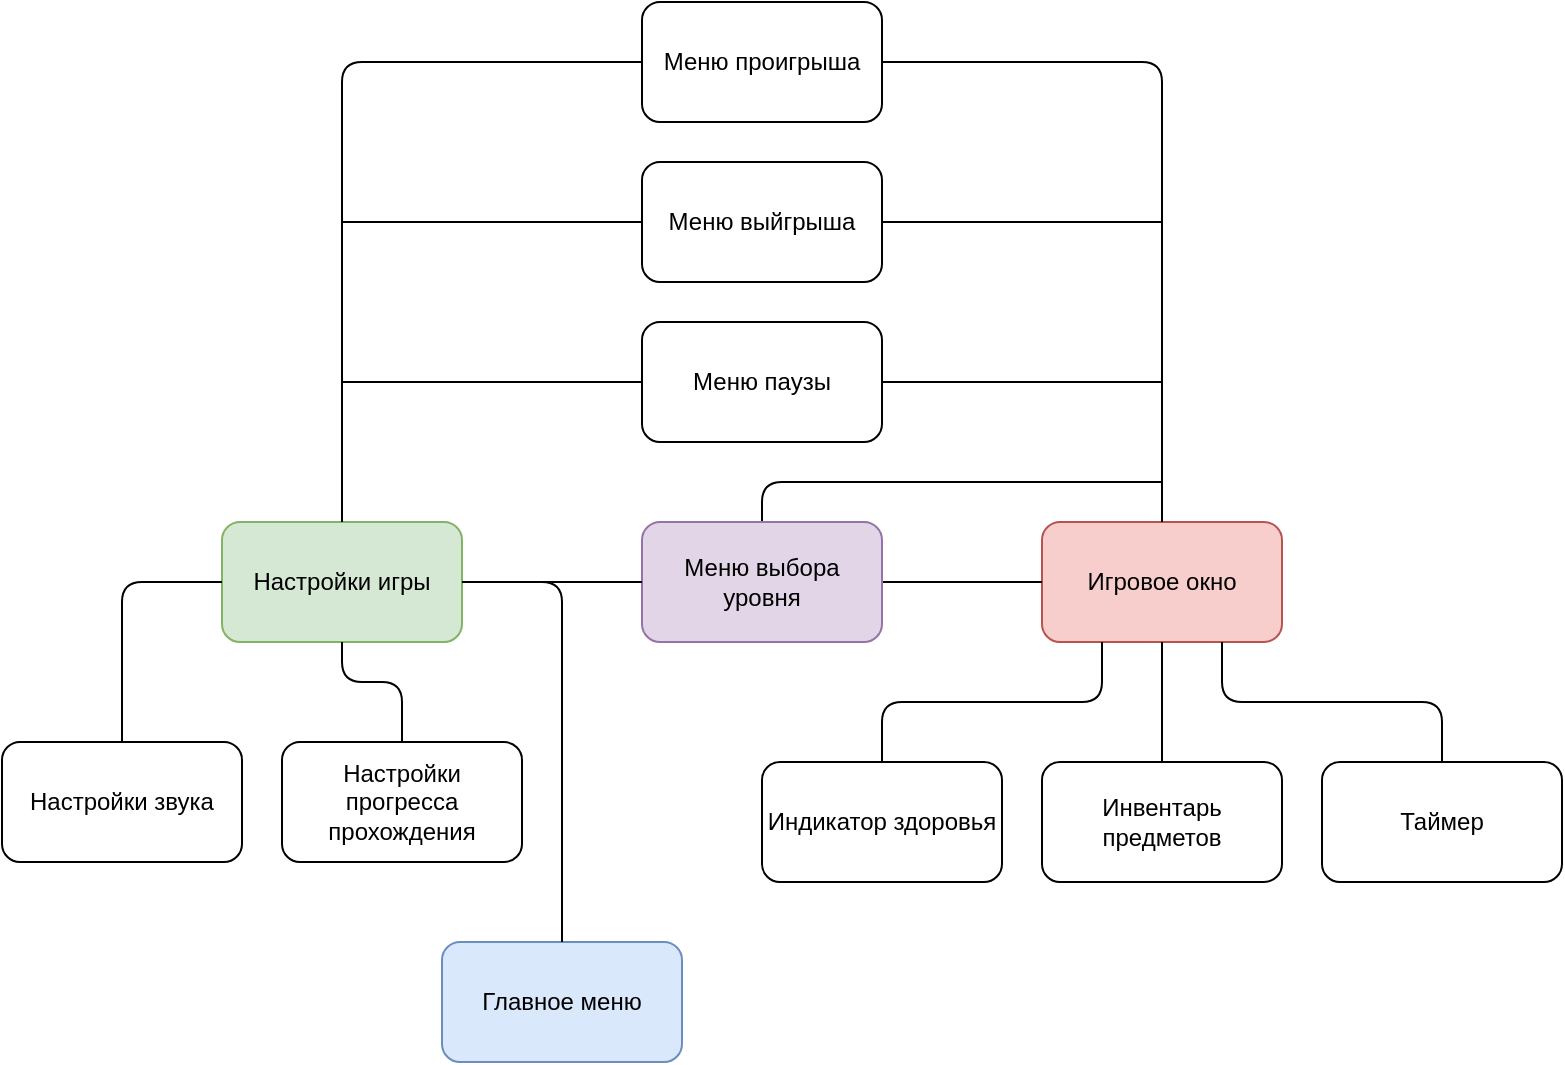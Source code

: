 <mxfile version="14.1.8" type="device"><diagram id="YN_FO_paPraZh5fb19QZ" name="Page-1"><mxGraphModel dx="1221" dy="1814" grid="1" gridSize="10" guides="1" tooltips="1" connect="1" arrows="1" fold="1" page="1" pageScale="1" pageWidth="827" pageHeight="1169" math="0" shadow="0"><root><mxCell id="0"/><mxCell id="1" parent="0"/><mxCell id="djod7fLWxG3sT3TmUs4B-1" value="Главное меню" style="rounded=1;whiteSpace=wrap;html=1;fillColor=#dae8fc;strokeColor=#6c8ebf;" parent="1" vertex="1"><mxGeometry x="230" y="330" width="120" height="60" as="geometry"/></mxCell><mxCell id="djod7fLWxG3sT3TmUs4B-6" value="Настройки игры" style="rounded=1;whiteSpace=wrap;html=1;fillColor=#d5e8d4;strokeColor=#82b366;" parent="1" vertex="1"><mxGeometry x="120" y="120" width="120" height="60" as="geometry"/></mxCell><mxCell id="djod7fLWxG3sT3TmUs4B-8" value="Настройки звука" style="rounded=1;whiteSpace=wrap;html=1;" parent="1" vertex="1"><mxGeometry x="10" y="230" width="120" height="60" as="geometry"/></mxCell><mxCell id="djod7fLWxG3sT3TmUs4B-10" value="Настройки прогресса прохождения" style="rounded=1;whiteSpace=wrap;html=1;" parent="1" vertex="1"><mxGeometry x="150" y="230" width="120" height="60" as="geometry"/></mxCell><mxCell id="djod7fLWxG3sT3TmUs4B-13" value="Игровое окно" style="rounded=1;whiteSpace=wrap;html=1;fillColor=#f8cecc;strokeColor=#b85450;" parent="1" vertex="1"><mxGeometry x="530" y="120" width="120" height="60" as="geometry"/></mxCell><mxCell id="djod7fLWxG3sT3TmUs4B-14" value="" style="endArrow=none;html=1;entryX=0;entryY=0.5;entryDx=0;entryDy=0;exitX=1;exitY=0.5;exitDx=0;exitDy=0;" parent="1" source="92Jkix36v7Pr_4HAH6rO-1" target="djod7fLWxG3sT3TmUs4B-13" edge="1"><mxGeometry width="50" height="50" relative="1" as="geometry"><mxPoint x="470" y="150" as="sourcePoint"/><mxPoint x="510" y="140" as="targetPoint"/></mxGeometry></mxCell><mxCell id="djod7fLWxG3sT3TmUs4B-15" value="Индикатор здоровья" style="rounded=1;whiteSpace=wrap;html=1;" parent="1" vertex="1"><mxGeometry x="390" y="240" width="120" height="60" as="geometry"/></mxCell><mxCell id="djod7fLWxG3sT3TmUs4B-17" value="Инвентарь предметов" style="rounded=1;whiteSpace=wrap;html=1;" parent="1" vertex="1"><mxGeometry x="530" y="240" width="120" height="60" as="geometry"/></mxCell><mxCell id="djod7fLWxG3sT3TmUs4B-19" value="Таймер" style="rounded=1;whiteSpace=wrap;html=1;" parent="1" vertex="1"><mxGeometry x="670" y="240" width="120" height="60" as="geometry"/></mxCell><mxCell id="djod7fLWxG3sT3TmUs4B-20" value="" style="endArrow=none;html=1;exitX=0.5;exitY=0;exitDx=0;exitDy=0;entryX=0.25;entryY=1;entryDx=0;entryDy=0;" parent="1" source="djod7fLWxG3sT3TmUs4B-15" target="djod7fLWxG3sT3TmUs4B-13" edge="1"><mxGeometry width="50" height="50" relative="1" as="geometry"><mxPoint x="480" y="240" as="sourcePoint"/><mxPoint x="530" y="190" as="targetPoint"/><Array as="points"><mxPoint x="450" y="210"/><mxPoint x="560" y="210"/></Array></mxGeometry></mxCell><mxCell id="djod7fLWxG3sT3TmUs4B-21" value="" style="endArrow=none;html=1;entryX=0.5;entryY=1;entryDx=0;entryDy=0;exitX=0.5;exitY=0;exitDx=0;exitDy=0;" parent="1" source="djod7fLWxG3sT3TmUs4B-17" target="djod7fLWxG3sT3TmUs4B-13" edge="1"><mxGeometry width="50" height="50" relative="1" as="geometry"><mxPoint x="530" y="390" as="sourcePoint"/><mxPoint x="580" y="340" as="targetPoint"/></mxGeometry></mxCell><mxCell id="djod7fLWxG3sT3TmUs4B-22" value="" style="endArrow=none;html=1;entryX=0.75;entryY=1;entryDx=0;entryDy=0;exitX=0.5;exitY=0;exitDx=0;exitDy=0;" parent="1" source="djod7fLWxG3sT3TmUs4B-19" target="djod7fLWxG3sT3TmUs4B-13" edge="1"><mxGeometry width="50" height="50" relative="1" as="geometry"><mxPoint x="640" y="390" as="sourcePoint"/><mxPoint x="690" y="340" as="targetPoint"/><Array as="points"><mxPoint x="730" y="210"/><mxPoint x="620" y="210"/></Array></mxGeometry></mxCell><mxCell id="djod7fLWxG3sT3TmUs4B-26" value="Меню паузы" style="rounded=1;whiteSpace=wrap;html=1;" parent="1" vertex="1"><mxGeometry x="330" y="20" width="120" height="60" as="geometry"/></mxCell><mxCell id="djod7fLWxG3sT3TmUs4B-27" value="Меню выйгрыша" style="rounded=1;whiteSpace=wrap;html=1;" parent="1" vertex="1"><mxGeometry x="330" y="-60" width="120" height="60" as="geometry"/></mxCell><mxCell id="djod7fLWxG3sT3TmUs4B-28" value="Меню проигрыша" style="rounded=1;whiteSpace=wrap;html=1;" parent="1" vertex="1"><mxGeometry x="330" y="-140" width="120" height="60" as="geometry"/></mxCell><mxCell id="djod7fLWxG3sT3TmUs4B-29" value="" style="endArrow=none;html=1;exitX=0.5;exitY=0;exitDx=0;exitDy=0;entryX=0;entryY=0.5;entryDx=0;entryDy=0;" parent="1" source="djod7fLWxG3sT3TmUs4B-6" target="djod7fLWxG3sT3TmUs4B-28" edge="1"><mxGeometry width="50" height="50" relative="1" as="geometry"><mxPoint x="210" y="70" as="sourcePoint"/><mxPoint x="260" y="20" as="targetPoint"/><Array as="points"><mxPoint x="180" y="-110"/></Array></mxGeometry></mxCell><mxCell id="djod7fLWxG3sT3TmUs4B-31" value="" style="endArrow=none;html=1;entryX=0;entryY=0.5;entryDx=0;entryDy=0;" parent="1" target="djod7fLWxG3sT3TmUs4B-27" edge="1"><mxGeometry width="50" height="50" relative="1" as="geometry"><mxPoint x="180" y="-30" as="sourcePoint"/><mxPoint x="290" y="-70" as="targetPoint"/></mxGeometry></mxCell><mxCell id="djod7fLWxG3sT3TmUs4B-32" value="" style="endArrow=none;html=1;entryX=0;entryY=0.5;entryDx=0;entryDy=0;" parent="1" target="djod7fLWxG3sT3TmUs4B-26" edge="1"><mxGeometry width="50" height="50" relative="1" as="geometry"><mxPoint x="180" y="50" as="sourcePoint"/><mxPoint x="270" y="20" as="targetPoint"/></mxGeometry></mxCell><mxCell id="djod7fLWxG3sT3TmUs4B-33" value="" style="endArrow=none;html=1;entryX=1;entryY=0.5;entryDx=0;entryDy=0;exitX=0.5;exitY=0;exitDx=0;exitDy=0;" parent="1" source="djod7fLWxG3sT3TmUs4B-13" target="djod7fLWxG3sT3TmUs4B-28" edge="1"><mxGeometry width="50" height="50" relative="1" as="geometry"><mxPoint x="500" y="20" as="sourcePoint"/><mxPoint x="550" y="-30" as="targetPoint"/><Array as="points"><mxPoint x="590" y="-110"/></Array></mxGeometry></mxCell><mxCell id="djod7fLWxG3sT3TmUs4B-34" value="" style="endArrow=none;html=1;exitX=1;exitY=0.5;exitDx=0;exitDy=0;" parent="1" source="djod7fLWxG3sT3TmUs4B-27" edge="1"><mxGeometry width="50" height="50" relative="1" as="geometry"><mxPoint x="500" y="-20" as="sourcePoint"/><mxPoint x="590" y="-30" as="targetPoint"/></mxGeometry></mxCell><mxCell id="djod7fLWxG3sT3TmUs4B-35" value="" style="endArrow=none;html=1;exitX=1;exitY=0.5;exitDx=0;exitDy=0;" parent="1" source="djod7fLWxG3sT3TmUs4B-26" edge="1"><mxGeometry width="50" height="50" relative="1" as="geometry"><mxPoint x="490" y="60" as="sourcePoint"/><mxPoint x="590" y="50" as="targetPoint"/></mxGeometry></mxCell><mxCell id="djod7fLWxG3sT3TmUs4B-36" value="" style="endArrow=none;html=1;exitX=0.5;exitY=0;exitDx=0;exitDy=0;" parent="1" source="92Jkix36v7Pr_4HAH6rO-1" edge="1"><mxGeometry width="50" height="50" relative="1" as="geometry"><mxPoint x="370" y="110" as="sourcePoint"/><mxPoint x="590" y="100" as="targetPoint"/><Array as="points"><mxPoint x="390" y="100"/></Array></mxGeometry></mxCell><mxCell id="92Jkix36v7Pr_4HAH6rO-1" value="Меню выбора уровня" style="rounded=1;whiteSpace=wrap;html=1;fillColor=#e1d5e7;strokeColor=#9673a6;" vertex="1" parent="1"><mxGeometry x="330" y="120" width="120" height="60" as="geometry"/></mxCell><mxCell id="92Jkix36v7Pr_4HAH6rO-4" value="" style="endArrow=none;html=1;entryX=1;entryY=0.5;entryDx=0;entryDy=0;exitX=0.5;exitY=0;exitDx=0;exitDy=0;" edge="1" parent="1" source="djod7fLWxG3sT3TmUs4B-1" target="djod7fLWxG3sT3TmUs4B-6"><mxGeometry width="50" height="50" relative="1" as="geometry"><mxPoint x="380" y="250" as="sourcePoint"/><mxPoint x="430" y="200" as="targetPoint"/><Array as="points"><mxPoint x="290" y="150"/></Array></mxGeometry></mxCell><mxCell id="92Jkix36v7Pr_4HAH6rO-5" value="" style="endArrow=none;html=1;entryX=0;entryY=0.5;entryDx=0;entryDy=0;exitX=1;exitY=0.5;exitDx=0;exitDy=0;" edge="1" parent="1" source="djod7fLWxG3sT3TmUs4B-6" target="92Jkix36v7Pr_4HAH6rO-1"><mxGeometry width="50" height="50" relative="1" as="geometry"><mxPoint x="370" y="150" as="sourcePoint"/><mxPoint x="460" y="180" as="targetPoint"/></mxGeometry></mxCell><mxCell id="92Jkix36v7Pr_4HAH6rO-6" value="" style="endArrow=none;html=1;entryX=0;entryY=0.5;entryDx=0;entryDy=0;exitX=0.5;exitY=0;exitDx=0;exitDy=0;" edge="1" parent="1" source="djod7fLWxG3sT3TmUs4B-8" target="djod7fLWxG3sT3TmUs4B-6"><mxGeometry width="50" height="50" relative="1" as="geometry"><mxPoint x="50" y="190" as="sourcePoint"/><mxPoint x="100" y="140" as="targetPoint"/><Array as="points"><mxPoint x="70" y="150"/></Array></mxGeometry></mxCell><mxCell id="92Jkix36v7Pr_4HAH6rO-8" value="" style="endArrow=none;html=1;entryX=0.5;entryY=1;entryDx=0;entryDy=0;exitX=0.5;exitY=0;exitDx=0;exitDy=0;" edge="1" parent="1" source="djod7fLWxG3sT3TmUs4B-10" target="djod7fLWxG3sT3TmUs4B-6"><mxGeometry width="50" height="50" relative="1" as="geometry"><mxPoint x="180" y="260" as="sourcePoint"/><mxPoint x="230" y="210" as="targetPoint"/><Array as="points"><mxPoint x="210" y="200"/><mxPoint x="180" y="200"/></Array></mxGeometry></mxCell></root></mxGraphModel></diagram></mxfile>